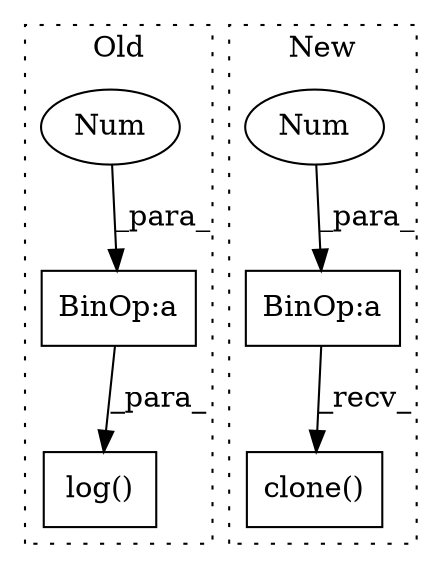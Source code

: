 digraph G {
subgraph cluster0 {
1 [label="log()" a="75" s="1817,1865" l="9,1" shape="box"];
4 [label="BinOp:a" a="82" s="1828" l="3" shape="box"];
5 [label="Num" a="76" s="1827" l="1" shape="ellipse"];
label = "Old";
style="dotted";
}
subgraph cluster1 {
2 [label="clone()" a="75" s="2797" l="51" shape="box"];
3 [label="BinOp:a" a="82" s="2724" l="3" shape="box"];
6 [label="Num" a="76" s="2727" l="1" shape="ellipse"];
label = "New";
style="dotted";
}
3 -> 2 [label="_recv_"];
4 -> 1 [label="_para_"];
5 -> 4 [label="_para_"];
6 -> 3 [label="_para_"];
}